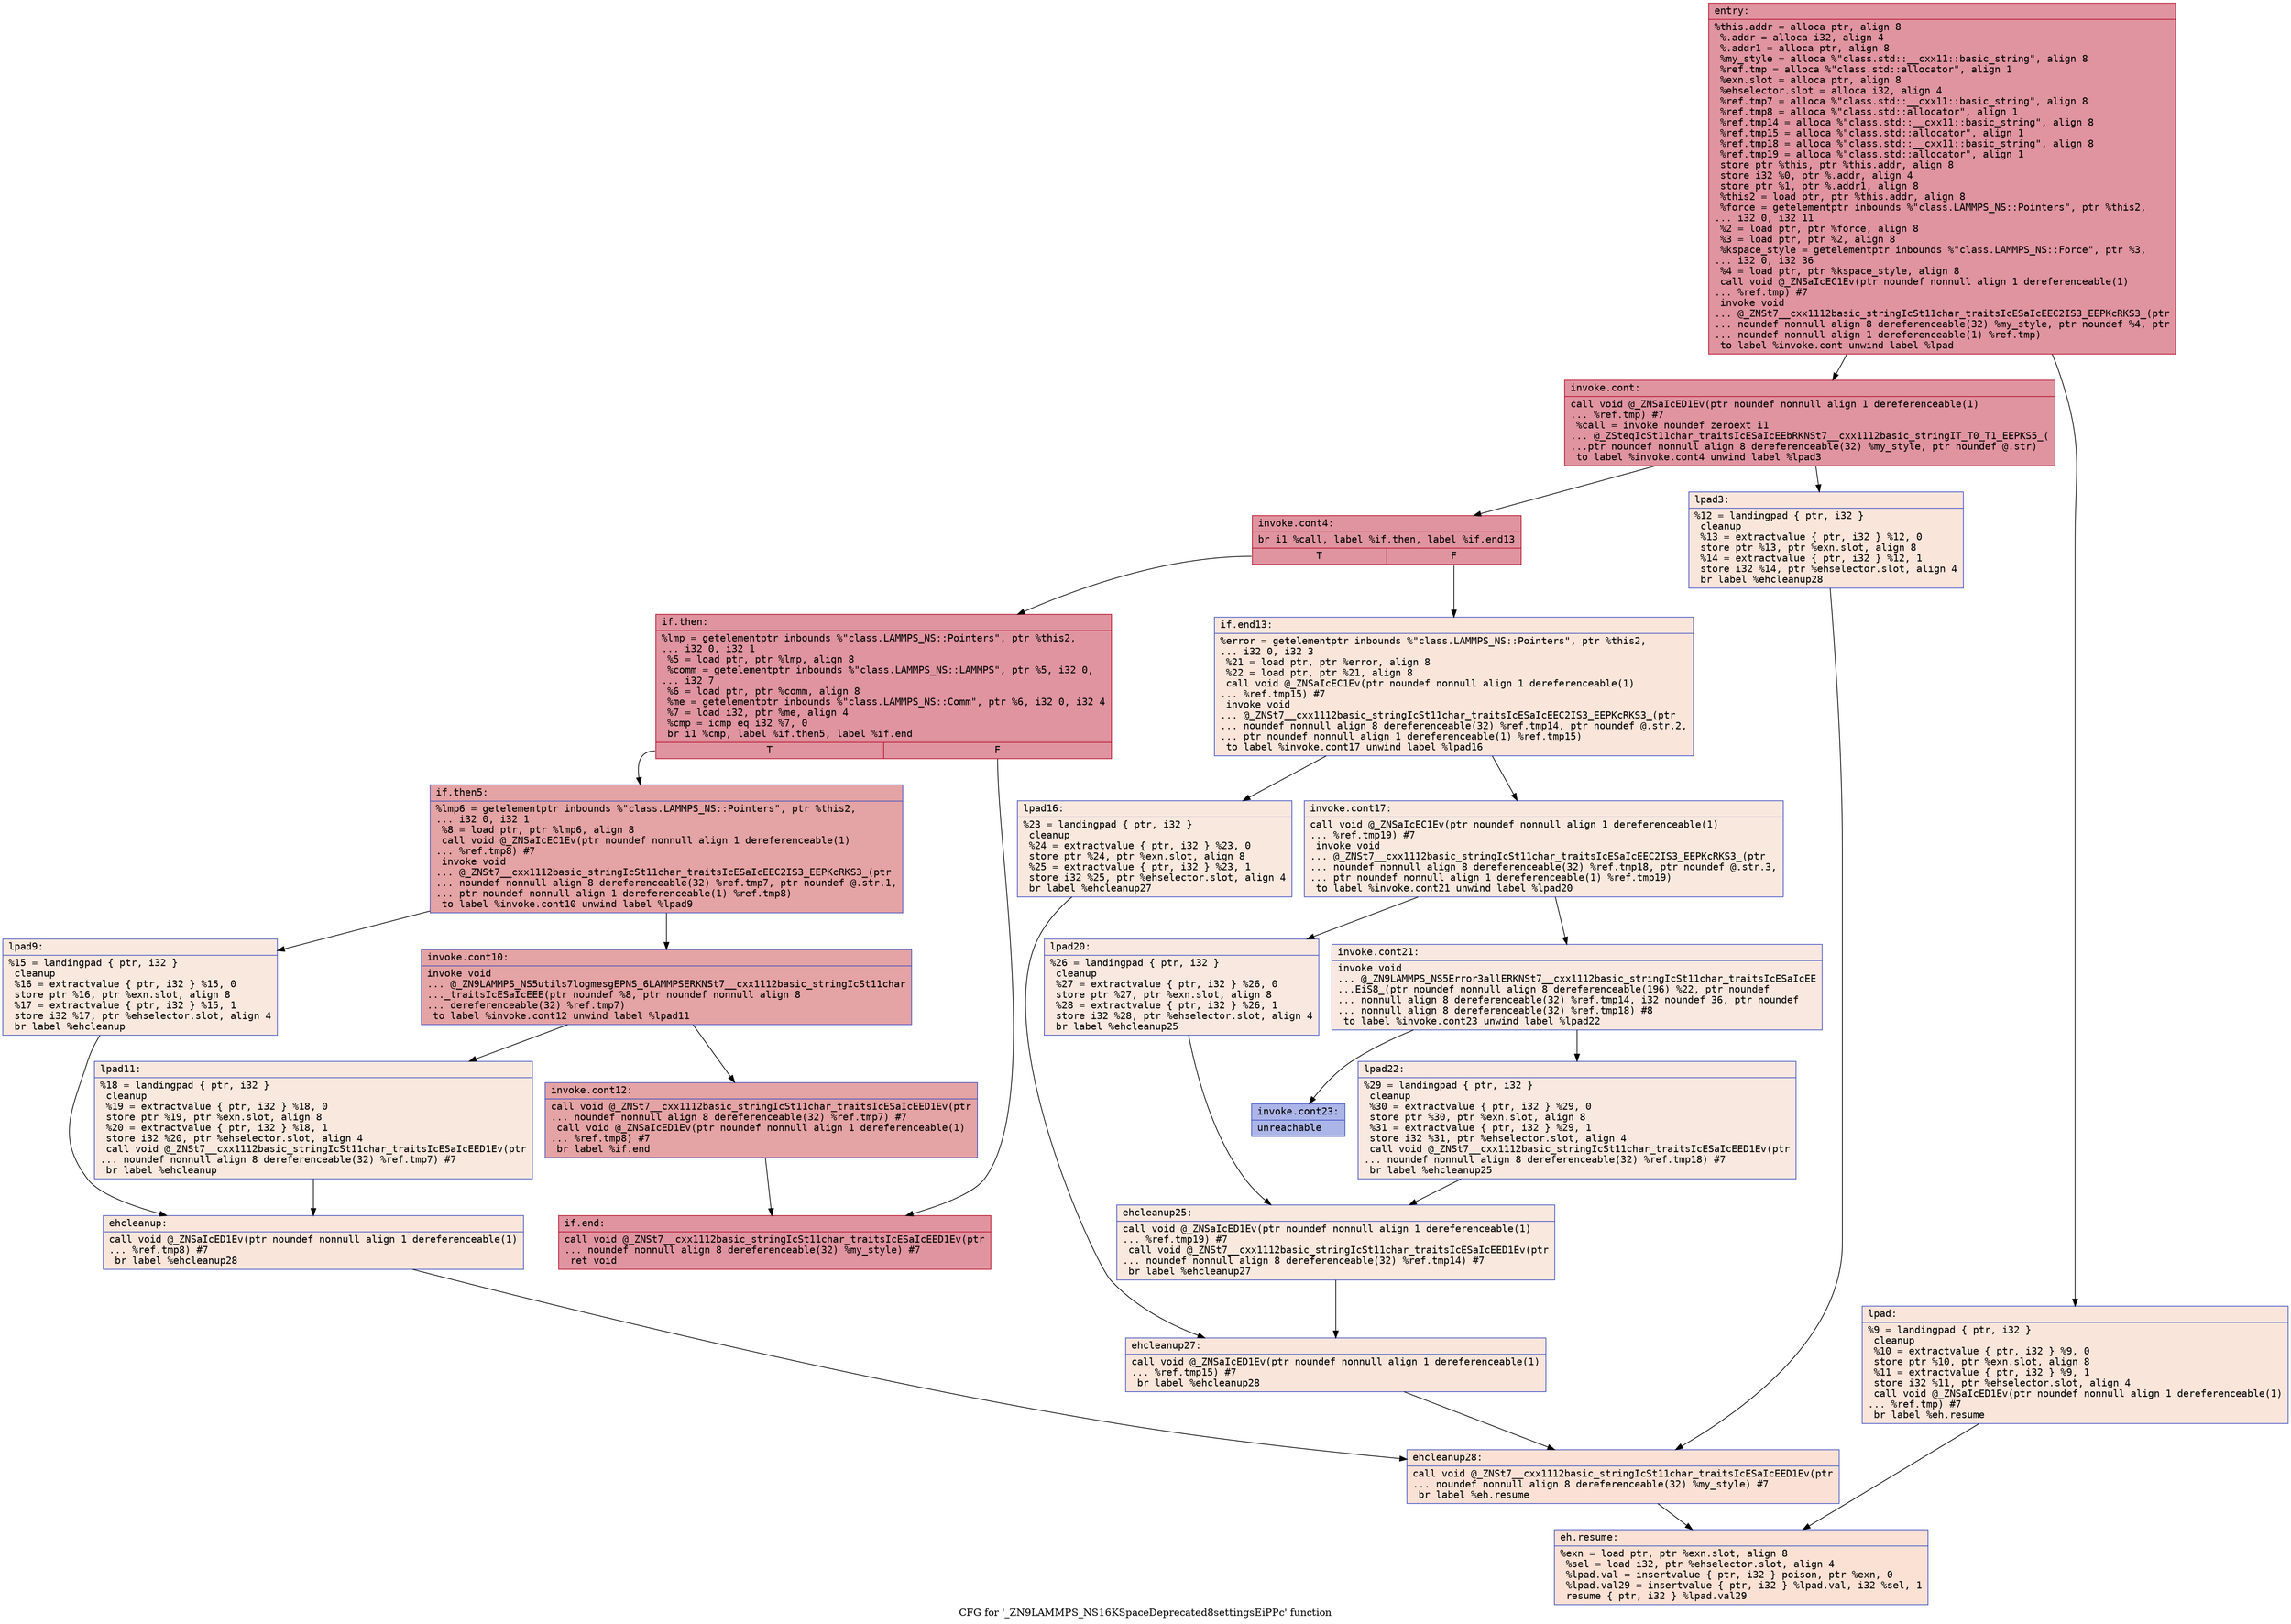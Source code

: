 digraph "CFG for '_ZN9LAMMPS_NS16KSpaceDeprecated8settingsEiPPc' function" {
	label="CFG for '_ZN9LAMMPS_NS16KSpaceDeprecated8settingsEiPPc' function";

	Node0x55bbfe7935c0 [shape=record,color="#b70d28ff", style=filled, fillcolor="#b70d2870" fontname="Courier",label="{entry:\l|  %this.addr = alloca ptr, align 8\l  %.addr = alloca i32, align 4\l  %.addr1 = alloca ptr, align 8\l  %my_style = alloca %\"class.std::__cxx11::basic_string\", align 8\l  %ref.tmp = alloca %\"class.std::allocator\", align 1\l  %exn.slot = alloca ptr, align 8\l  %ehselector.slot = alloca i32, align 4\l  %ref.tmp7 = alloca %\"class.std::__cxx11::basic_string\", align 8\l  %ref.tmp8 = alloca %\"class.std::allocator\", align 1\l  %ref.tmp14 = alloca %\"class.std::__cxx11::basic_string\", align 8\l  %ref.tmp15 = alloca %\"class.std::allocator\", align 1\l  %ref.tmp18 = alloca %\"class.std::__cxx11::basic_string\", align 8\l  %ref.tmp19 = alloca %\"class.std::allocator\", align 1\l  store ptr %this, ptr %this.addr, align 8\l  store i32 %0, ptr %.addr, align 4\l  store ptr %1, ptr %.addr1, align 8\l  %this2 = load ptr, ptr %this.addr, align 8\l  %force = getelementptr inbounds %\"class.LAMMPS_NS::Pointers\", ptr %this2,\l... i32 0, i32 11\l  %2 = load ptr, ptr %force, align 8\l  %3 = load ptr, ptr %2, align 8\l  %kspace_style = getelementptr inbounds %\"class.LAMMPS_NS::Force\", ptr %3,\l... i32 0, i32 36\l  %4 = load ptr, ptr %kspace_style, align 8\l  call void @_ZNSaIcEC1Ev(ptr noundef nonnull align 1 dereferenceable(1)\l... %ref.tmp) #7\l  invoke void\l... @_ZNSt7__cxx1112basic_stringIcSt11char_traitsIcESaIcEEC2IS3_EEPKcRKS3_(ptr\l... noundef nonnull align 8 dereferenceable(32) %my_style, ptr noundef %4, ptr\l... noundef nonnull align 1 dereferenceable(1) %ref.tmp)\l          to label %invoke.cont unwind label %lpad\l}"];
	Node0x55bbfe7935c0 -> Node0x55bbfe795100[tooltip="entry -> invoke.cont\nProbability 100.00%" ];
	Node0x55bbfe7935c0 -> Node0x55bbfe7951e0[tooltip="entry -> lpad\nProbability 0.00%" ];
	Node0x55bbfe795100 [shape=record,color="#b70d28ff", style=filled, fillcolor="#b70d2870" fontname="Courier",label="{invoke.cont:\l|  call void @_ZNSaIcED1Ev(ptr noundef nonnull align 1 dereferenceable(1)\l... %ref.tmp) #7\l  %call = invoke noundef zeroext i1\l... @_ZSteqIcSt11char_traitsIcESaIcEEbRKNSt7__cxx1112basic_stringIT_T0_T1_EEPKS5_(\l...ptr noundef nonnull align 8 dereferenceable(32) %my_style, ptr noundef @.str)\l          to label %invoke.cont4 unwind label %lpad3\l}"];
	Node0x55bbfe795100 -> Node0x55bbfe795600[tooltip="invoke.cont -> invoke.cont4\nProbability 100.00%" ];
	Node0x55bbfe795100 -> Node0x55bbfe7956b0[tooltip="invoke.cont -> lpad3\nProbability 0.00%" ];
	Node0x55bbfe795600 [shape=record,color="#b70d28ff", style=filled, fillcolor="#b70d2870" fontname="Courier",label="{invoke.cont4:\l|  br i1 %call, label %if.then, label %if.end13\l|{<s0>T|<s1>F}}"];
	Node0x55bbfe795600:s0 -> Node0x55bbfe795a80[tooltip="invoke.cont4 -> if.then\nProbability 100.00%" ];
	Node0x55bbfe795600:s1 -> Node0x55bbfe795ad0[tooltip="invoke.cont4 -> if.end13\nProbability 0.00%" ];
	Node0x55bbfe795a80 [shape=record,color="#b70d28ff", style=filled, fillcolor="#b70d2870" fontname="Courier",label="{if.then:\l|  %lmp = getelementptr inbounds %\"class.LAMMPS_NS::Pointers\", ptr %this2,\l... i32 0, i32 1\l  %5 = load ptr, ptr %lmp, align 8\l  %comm = getelementptr inbounds %\"class.LAMMPS_NS::LAMMPS\", ptr %5, i32 0,\l... i32 7\l  %6 = load ptr, ptr %comm, align 8\l  %me = getelementptr inbounds %\"class.LAMMPS_NS::Comm\", ptr %6, i32 0, i32 4\l  %7 = load i32, ptr %me, align 4\l  %cmp = icmp eq i32 %7, 0\l  br i1 %cmp, label %if.then5, label %if.end\l|{<s0>T|<s1>F}}"];
	Node0x55bbfe795a80:s0 -> Node0x55bbfe7963a0[tooltip="if.then -> if.then5\nProbability 37.50%" ];
	Node0x55bbfe795a80:s1 -> Node0x55bbfe796420[tooltip="if.then -> if.end\nProbability 62.50%" ];
	Node0x55bbfe7963a0 [shape=record,color="#3d50c3ff", style=filled, fillcolor="#c32e3170" fontname="Courier",label="{if.then5:\l|  %lmp6 = getelementptr inbounds %\"class.LAMMPS_NS::Pointers\", ptr %this2,\l... i32 0, i32 1\l  %8 = load ptr, ptr %lmp6, align 8\l  call void @_ZNSaIcEC1Ev(ptr noundef nonnull align 1 dereferenceable(1)\l... %ref.tmp8) #7\l  invoke void\l... @_ZNSt7__cxx1112basic_stringIcSt11char_traitsIcESaIcEEC2IS3_EEPKcRKS3_(ptr\l... noundef nonnull align 8 dereferenceable(32) %ref.tmp7, ptr noundef @.str.1,\l... ptr noundef nonnull align 1 dereferenceable(1) %ref.tmp8)\l          to label %invoke.cont10 unwind label %lpad9\l}"];
	Node0x55bbfe7963a0 -> Node0x55bbfe796880[tooltip="if.then5 -> invoke.cont10\nProbability 100.00%" ];
	Node0x55bbfe7963a0 -> Node0x55bbfe796900[tooltip="if.then5 -> lpad9\nProbability 0.00%" ];
	Node0x55bbfe796880 [shape=record,color="#3d50c3ff", style=filled, fillcolor="#c32e3170" fontname="Courier",label="{invoke.cont10:\l|  invoke void\l... @_ZN9LAMMPS_NS5utils7logmesgEPNS_6LAMMPSERKNSt7__cxx1112basic_stringIcSt11char\l..._traitsIcESaIcEEE(ptr noundef %8, ptr noundef nonnull align 8\l... dereferenceable(32) %ref.tmp7)\l          to label %invoke.cont12 unwind label %lpad11\l}"];
	Node0x55bbfe796880 -> Node0x55bbfe796830[tooltip="invoke.cont10 -> invoke.cont12\nProbability 100.00%" ];
	Node0x55bbfe796880 -> Node0x55bbfe796c00[tooltip="invoke.cont10 -> lpad11\nProbability 0.00%" ];
	Node0x55bbfe796830 [shape=record,color="#3d50c3ff", style=filled, fillcolor="#c32e3170" fontname="Courier",label="{invoke.cont12:\l|  call void @_ZNSt7__cxx1112basic_stringIcSt11char_traitsIcESaIcEED1Ev(ptr\l... noundef nonnull align 8 dereferenceable(32) %ref.tmp7) #7\l  call void @_ZNSaIcED1Ev(ptr noundef nonnull align 1 dereferenceable(1)\l... %ref.tmp8) #7\l  br label %if.end\l}"];
	Node0x55bbfe796830 -> Node0x55bbfe796420[tooltip="invoke.cont12 -> if.end\nProbability 100.00%" ];
	Node0x55bbfe7951e0 [shape=record,color="#3d50c3ff", style=filled, fillcolor="#f4c5ad70" fontname="Courier",label="{lpad:\l|  %9 = landingpad \{ ptr, i32 \}\l          cleanup\l  %10 = extractvalue \{ ptr, i32 \} %9, 0\l  store ptr %10, ptr %exn.slot, align 8\l  %11 = extractvalue \{ ptr, i32 \} %9, 1\l  store i32 %11, ptr %ehselector.slot, align 4\l  call void @_ZNSaIcED1Ev(ptr noundef nonnull align 1 dereferenceable(1)\l... %ref.tmp) #7\l  br label %eh.resume\l}"];
	Node0x55bbfe7951e0 -> Node0x55bbfe797600[tooltip="lpad -> eh.resume\nProbability 100.00%" ];
	Node0x55bbfe7956b0 [shape=record,color="#3d50c3ff", style=filled, fillcolor="#f4c5ad70" fontname="Courier",label="{lpad3:\l|  %12 = landingpad \{ ptr, i32 \}\l          cleanup\l  %13 = extractvalue \{ ptr, i32 \} %12, 0\l  store ptr %13, ptr %exn.slot, align 8\l  %14 = extractvalue \{ ptr, i32 \} %12, 1\l  store i32 %14, ptr %ehselector.slot, align 4\l  br label %ehcleanup28\l}"];
	Node0x55bbfe7956b0 -> Node0x55bbfe7981c0[tooltip="lpad3 -> ehcleanup28\nProbability 100.00%" ];
	Node0x55bbfe796900 [shape=record,color="#3d50c3ff", style=filled, fillcolor="#f2cab570" fontname="Courier",label="{lpad9:\l|  %15 = landingpad \{ ptr, i32 \}\l          cleanup\l  %16 = extractvalue \{ ptr, i32 \} %15, 0\l  store ptr %16, ptr %exn.slot, align 8\l  %17 = extractvalue \{ ptr, i32 \} %15, 1\l  store i32 %17, ptr %ehselector.slot, align 4\l  br label %ehcleanup\l}"];
	Node0x55bbfe796900 -> Node0x55bbfe798590[tooltip="lpad9 -> ehcleanup\nProbability 100.00%" ];
	Node0x55bbfe796c00 [shape=record,color="#3d50c3ff", style=filled, fillcolor="#f2cab570" fontname="Courier",label="{lpad11:\l|  %18 = landingpad \{ ptr, i32 \}\l          cleanup\l  %19 = extractvalue \{ ptr, i32 \} %18, 0\l  store ptr %19, ptr %exn.slot, align 8\l  %20 = extractvalue \{ ptr, i32 \} %18, 1\l  store i32 %20, ptr %ehselector.slot, align 4\l  call void @_ZNSt7__cxx1112basic_stringIcSt11char_traitsIcESaIcEED1Ev(ptr\l... noundef nonnull align 8 dereferenceable(32) %ref.tmp7) #7\l  br label %ehcleanup\l}"];
	Node0x55bbfe796c00 -> Node0x55bbfe798590[tooltip="lpad11 -> ehcleanup\nProbability 100.00%" ];
	Node0x55bbfe798590 [shape=record,color="#3d50c3ff", style=filled, fillcolor="#f4c5ad70" fontname="Courier",label="{ehcleanup:\l|  call void @_ZNSaIcED1Ev(ptr noundef nonnull align 1 dereferenceable(1)\l... %ref.tmp8) #7\l  br label %ehcleanup28\l}"];
	Node0x55bbfe798590 -> Node0x55bbfe7981c0[tooltip="ehcleanup -> ehcleanup28\nProbability 100.00%" ];
	Node0x55bbfe796420 [shape=record,color="#b70d28ff", style=filled, fillcolor="#b70d2870" fontname="Courier",label="{if.end:\l|  call void @_ZNSt7__cxx1112basic_stringIcSt11char_traitsIcESaIcEED1Ev(ptr\l... noundef nonnull align 8 dereferenceable(32) %my_style) #7\l  ret void\l}"];
	Node0x55bbfe795ad0 [shape=record,color="#3d50c3ff", style=filled, fillcolor="#f4c5ad70" fontname="Courier",label="{if.end13:\l|  %error = getelementptr inbounds %\"class.LAMMPS_NS::Pointers\", ptr %this2,\l... i32 0, i32 3\l  %21 = load ptr, ptr %error, align 8\l  %22 = load ptr, ptr %21, align 8\l  call void @_ZNSaIcEC1Ev(ptr noundef nonnull align 1 dereferenceable(1)\l... %ref.tmp15) #7\l  invoke void\l... @_ZNSt7__cxx1112basic_stringIcSt11char_traitsIcESaIcEEC2IS3_EEPKcRKS3_(ptr\l... noundef nonnull align 8 dereferenceable(32) %ref.tmp14, ptr noundef @.str.2,\l... ptr noundef nonnull align 1 dereferenceable(1) %ref.tmp15)\l          to label %invoke.cont17 unwind label %lpad16\l}"];
	Node0x55bbfe795ad0 -> Node0x55bbfe799120[tooltip="if.end13 -> invoke.cont17\nProbability 50.00%" ];
	Node0x55bbfe795ad0 -> Node0x55bbfe7991a0[tooltip="if.end13 -> lpad16\nProbability 50.00%" ];
	Node0x55bbfe799120 [shape=record,color="#3d50c3ff", style=filled, fillcolor="#f2cab570" fontname="Courier",label="{invoke.cont17:\l|  call void @_ZNSaIcEC1Ev(ptr noundef nonnull align 1 dereferenceable(1)\l... %ref.tmp19) #7\l  invoke void\l... @_ZNSt7__cxx1112basic_stringIcSt11char_traitsIcESaIcEEC2IS3_EEPKcRKS3_(ptr\l... noundef nonnull align 8 dereferenceable(32) %ref.tmp18, ptr noundef @.str.3,\l... ptr noundef nonnull align 1 dereferenceable(1) %ref.tmp19)\l          to label %invoke.cont21 unwind label %lpad20\l}"];
	Node0x55bbfe799120 -> Node0x55bbfe7994c0[tooltip="invoke.cont17 -> invoke.cont21\nProbability 50.00%" ];
	Node0x55bbfe799120 -> Node0x55bbfe799510[tooltip="invoke.cont17 -> lpad20\nProbability 50.00%" ];
	Node0x55bbfe7994c0 [shape=record,color="#3d50c3ff", style=filled, fillcolor="#f1ccb870" fontname="Courier",label="{invoke.cont21:\l|  invoke void\l... @_ZN9LAMMPS_NS5Error3allERKNSt7__cxx1112basic_stringIcSt11char_traitsIcESaIcEE\l...EiS8_(ptr noundef nonnull align 8 dereferenceable(196) %22, ptr noundef\l... nonnull align 8 dereferenceable(32) %ref.tmp14, i32 noundef 36, ptr noundef\l... nonnull align 8 dereferenceable(32) %ref.tmp18) #8\l          to label %invoke.cont23 unwind label %lpad22\l}"];
	Node0x55bbfe7994c0 -> Node0x55bbfe799470[tooltip="invoke.cont21 -> invoke.cont23\nProbability 0.00%" ];
	Node0x55bbfe7994c0 -> Node0x55bbfe799800[tooltip="invoke.cont21 -> lpad22\nProbability 100.00%" ];
	Node0x55bbfe799470 [shape=record,color="#3d50c3ff", style=filled, fillcolor="#4358cb70" fontname="Courier",label="{invoke.cont23:\l|  unreachable\l}"];
	Node0x55bbfe7991a0 [shape=record,color="#3d50c3ff", style=filled, fillcolor="#f2cab570" fontname="Courier",label="{lpad16:\l|  %23 = landingpad \{ ptr, i32 \}\l          cleanup\l  %24 = extractvalue \{ ptr, i32 \} %23, 0\l  store ptr %24, ptr %exn.slot, align 8\l  %25 = extractvalue \{ ptr, i32 \} %23, 1\l  store i32 %25, ptr %ehselector.slot, align 4\l  br label %ehcleanup27\l}"];
	Node0x55bbfe7991a0 -> Node0x55bbfe799ea0[tooltip="lpad16 -> ehcleanup27\nProbability 100.00%" ];
	Node0x55bbfe799510 [shape=record,color="#3d50c3ff", style=filled, fillcolor="#f1ccb870" fontname="Courier",label="{lpad20:\l|  %26 = landingpad \{ ptr, i32 \}\l          cleanup\l  %27 = extractvalue \{ ptr, i32 \} %26, 0\l  store ptr %27, ptr %exn.slot, align 8\l  %28 = extractvalue \{ ptr, i32 \} %26, 1\l  store i32 %28, ptr %ehselector.slot, align 4\l  br label %ehcleanup25\l}"];
	Node0x55bbfe799510 -> Node0x55bbfe79a1f0[tooltip="lpad20 -> ehcleanup25\nProbability 100.00%" ];
	Node0x55bbfe799800 [shape=record,color="#3d50c3ff", style=filled, fillcolor="#f1ccb870" fontname="Courier",label="{lpad22:\l|  %29 = landingpad \{ ptr, i32 \}\l          cleanup\l  %30 = extractvalue \{ ptr, i32 \} %29, 0\l  store ptr %30, ptr %exn.slot, align 8\l  %31 = extractvalue \{ ptr, i32 \} %29, 1\l  store i32 %31, ptr %ehselector.slot, align 4\l  call void @_ZNSt7__cxx1112basic_stringIcSt11char_traitsIcESaIcEED1Ev(ptr\l... noundef nonnull align 8 dereferenceable(32) %ref.tmp18) #7\l  br label %ehcleanup25\l}"];
	Node0x55bbfe799800 -> Node0x55bbfe79a1f0[tooltip="lpad22 -> ehcleanup25\nProbability 100.00%" ];
	Node0x55bbfe79a1f0 [shape=record,color="#3d50c3ff", style=filled, fillcolor="#f2cab570" fontname="Courier",label="{ehcleanup25:\l|  call void @_ZNSaIcED1Ev(ptr noundef nonnull align 1 dereferenceable(1)\l... %ref.tmp19) #7\l  call void @_ZNSt7__cxx1112basic_stringIcSt11char_traitsIcESaIcEED1Ev(ptr\l... noundef nonnull align 8 dereferenceable(32) %ref.tmp14) #7\l  br label %ehcleanup27\l}"];
	Node0x55bbfe79a1f0 -> Node0x55bbfe799ea0[tooltip="ehcleanup25 -> ehcleanup27\nProbability 100.00%" ];
	Node0x55bbfe799ea0 [shape=record,color="#3d50c3ff", style=filled, fillcolor="#f4c5ad70" fontname="Courier",label="{ehcleanup27:\l|  call void @_ZNSaIcED1Ev(ptr noundef nonnull align 1 dereferenceable(1)\l... %ref.tmp15) #7\l  br label %ehcleanup28\l}"];
	Node0x55bbfe799ea0 -> Node0x55bbfe7981c0[tooltip="ehcleanup27 -> ehcleanup28\nProbability 100.00%" ];
	Node0x55bbfe7981c0 [shape=record,color="#3d50c3ff", style=filled, fillcolor="#f7bca170" fontname="Courier",label="{ehcleanup28:\l|  call void @_ZNSt7__cxx1112basic_stringIcSt11char_traitsIcESaIcEED1Ev(ptr\l... noundef nonnull align 8 dereferenceable(32) %my_style) #7\l  br label %eh.resume\l}"];
	Node0x55bbfe7981c0 -> Node0x55bbfe797600[tooltip="ehcleanup28 -> eh.resume\nProbability 100.00%" ];
	Node0x55bbfe797600 [shape=record,color="#3d50c3ff", style=filled, fillcolor="#f7b99e70" fontname="Courier",label="{eh.resume:\l|  %exn = load ptr, ptr %exn.slot, align 8\l  %sel = load i32, ptr %ehselector.slot, align 4\l  %lpad.val = insertvalue \{ ptr, i32 \} poison, ptr %exn, 0\l  %lpad.val29 = insertvalue \{ ptr, i32 \} %lpad.val, i32 %sel, 1\l  resume \{ ptr, i32 \} %lpad.val29\l}"];
}
